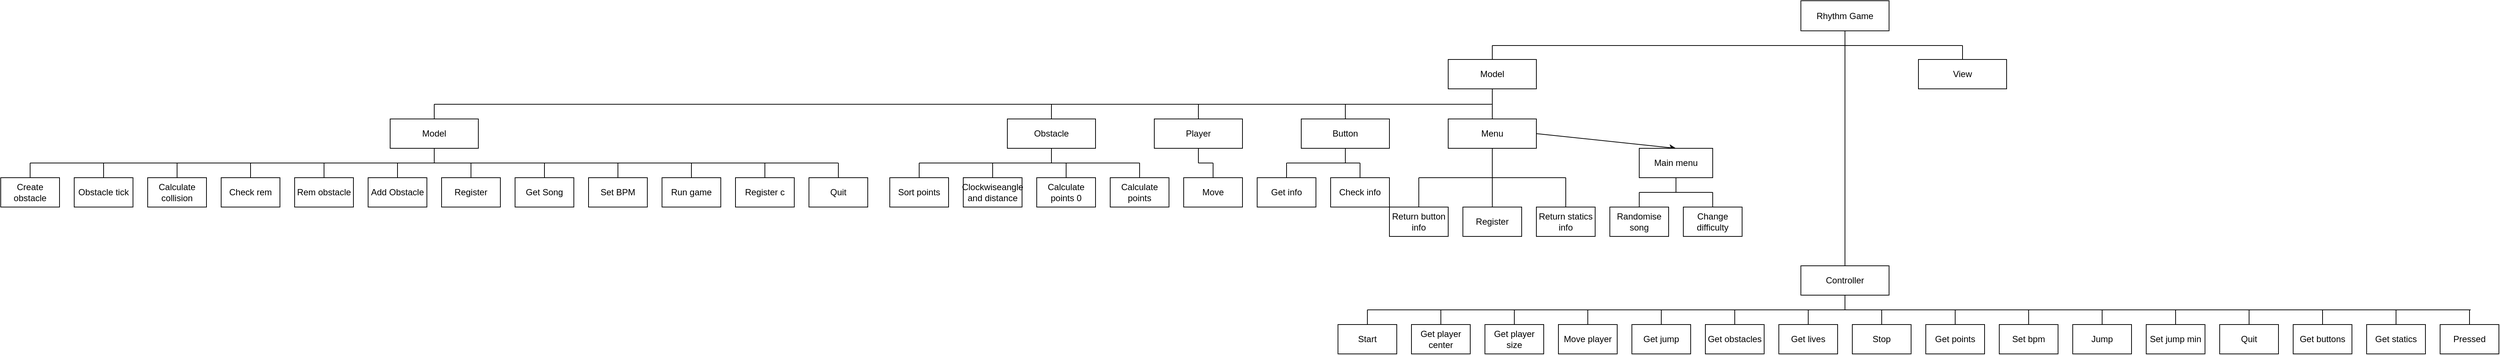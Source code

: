 <mxfile version="13.7.9" type="device"><diagram id="MHwyUdWZD-w29EDvU7O1" name="Page-1"><mxGraphModel dx="2862" dy="489" grid="1" gridSize="10" guides="1" tooltips="1" connect="1" arrows="1" fold="1" page="1" pageScale="1" pageWidth="827" pageHeight="1169" math="0" shadow="0"><root><mxCell id="0"/><mxCell id="1" parent="0"/><mxCell id="DYkufbRqhw67OizJ7oBh-1" value="Rhythm Game" style="rounded=0;whiteSpace=wrap;html=1;" parent="1" vertex="1"><mxGeometry x="320" y="39" width="120" height="41" as="geometry"/></mxCell><mxCell id="DYkufbRqhw67OizJ7oBh-2" value="Controller" style="rounded=0;whiteSpace=wrap;html=1;" parent="1" vertex="1"><mxGeometry x="320" y="400" width="120" height="40" as="geometry"/></mxCell><mxCell id="DYkufbRqhw67OizJ7oBh-4" value="View" style="rounded=0;whiteSpace=wrap;html=1;" parent="1" vertex="1"><mxGeometry x="480" y="119" width="120" height="40" as="geometry"/></mxCell><mxCell id="DYkufbRqhw67OizJ7oBh-5" style="rounded=0;orthogonalLoop=1;jettySize=auto;html=1;exitX=0.5;exitY=1;exitDx=0;exitDy=0;" parent="1" source="DYkufbRqhw67OizJ7oBh-1" target="DYkufbRqhw67OizJ7oBh-1" edge="1"><mxGeometry relative="1" as="geometry"/></mxCell><mxCell id="DYkufbRqhw67OizJ7oBh-8" value="" style="endArrow=none;html=1;entryX=0.5;entryY=1;entryDx=0;entryDy=0;" parent="1" target="DYkufbRqhw67OizJ7oBh-1" edge="1"><mxGeometry width="50" height="50" relative="1" as="geometry"><mxPoint x="380" y="100" as="sourcePoint"/><mxPoint x="430" y="150" as="targetPoint"/></mxGeometry></mxCell><mxCell id="DYkufbRqhw67OizJ7oBh-9" value="" style="endArrow=none;html=1;entryX=0.5;entryY=0;entryDx=0;entryDy=0;" parent="1" target="DYkufbRqhw67OizJ7oBh-2" edge="1"><mxGeometry width="50" height="50" relative="1" as="geometry"><mxPoint x="380" y="100" as="sourcePoint"/><mxPoint x="430" y="150" as="targetPoint"/></mxGeometry></mxCell><mxCell id="DYkufbRqhw67OizJ7oBh-11" value="" style="endArrow=none;html=1;" parent="1" edge="1"><mxGeometry width="50" height="50" relative="1" as="geometry"><mxPoint x="-100" y="100" as="sourcePoint"/><mxPoint x="540" y="100" as="targetPoint"/></mxGeometry></mxCell><mxCell id="DYkufbRqhw67OizJ7oBh-12" value="" style="endArrow=none;html=1;exitX=0.5;exitY=0;exitDx=0;exitDy=0;" parent="1" source="DYkufbRqhw67OizJ7oBh-4" edge="1"><mxGeometry width="50" height="50" relative="1" as="geometry"><mxPoint x="380" y="200" as="sourcePoint"/><mxPoint x="540" y="100" as="targetPoint"/></mxGeometry></mxCell><mxCell id="DYkufbRqhw67OizJ7oBh-13" value="" style="group" parent="1" vertex="1" connectable="0"><mxGeometry x="-160" y="100" width="120" height="59" as="geometry"/></mxCell><mxCell id="DYkufbRqhw67OizJ7oBh-3" value="Model" style="rounded=0;whiteSpace=wrap;html=1;" parent="DYkufbRqhw67OizJ7oBh-13" vertex="1"><mxGeometry y="19" width="120" height="40" as="geometry"/></mxCell><mxCell id="DYkufbRqhw67OizJ7oBh-10" value="" style="endArrow=none;html=1;exitX=0.5;exitY=0;exitDx=0;exitDy=0;" parent="DYkufbRqhw67OizJ7oBh-13" source="DYkufbRqhw67OizJ7oBh-3" edge="1"><mxGeometry width="50" height="50" relative="1" as="geometry"><mxPoint x="220" y="100" as="sourcePoint"/><mxPoint x="60" as="targetPoint"/></mxGeometry></mxCell><mxCell id="DYkufbRqhw67OizJ7oBh-21" style="rounded=0;orthogonalLoop=1;jettySize=auto;html=1;exitX=1;exitY=0.5;exitDx=0;exitDy=0;entryX=0.5;entryY=0;entryDx=0;entryDy=0;" parent="1" source="DYkufbRqhw67OizJ7oBh-14" target="DYkufbRqhw67OizJ7oBh-17" edge="1"><mxGeometry relative="1" as="geometry"/></mxCell><mxCell id="DYkufbRqhw67OizJ7oBh-14" value="Menu" style="rounded=0;whiteSpace=wrap;html=1;" parent="1" vertex="1"><mxGeometry x="-160" y="200" width="120" height="40" as="geometry"/></mxCell><mxCell id="DYkufbRqhw67OizJ7oBh-15" value="" style="endArrow=none;html=1;entryX=0.5;entryY=1;entryDx=0;entryDy=0;exitX=0.5;exitY=0;exitDx=0;exitDy=0;" parent="1" source="DYkufbRqhw67OizJ7oBh-14" target="DYkufbRqhw67OizJ7oBh-3" edge="1"><mxGeometry width="50" height="50" relative="1" as="geometry"><mxPoint x="-100" y="190" as="sourcePoint"/><mxPoint x="-100" y="270" as="targetPoint"/></mxGeometry></mxCell><mxCell id="DYkufbRqhw67OizJ7oBh-17" value="Main menu" style="rounded=0;whiteSpace=wrap;html=1;" parent="1" vertex="1"><mxGeometry x="100" y="240" width="100" height="40" as="geometry"/></mxCell><mxCell id="DYkufbRqhw67OizJ7oBh-22" value="Button" style="rounded=0;whiteSpace=wrap;html=1;" parent="1" vertex="1"><mxGeometry x="-360" y="200" width="120" height="40" as="geometry"/></mxCell><mxCell id="DYkufbRqhw67OizJ7oBh-23" value="Player" style="rounded=0;whiteSpace=wrap;html=1;" parent="1" vertex="1"><mxGeometry x="-560" y="200" width="120" height="40" as="geometry"/></mxCell><mxCell id="DYkufbRqhw67OizJ7oBh-24" value="Obstacle" style="rounded=0;whiteSpace=wrap;html=1;" parent="1" vertex="1"><mxGeometry x="-760" y="200" width="120" height="40" as="geometry"/></mxCell><mxCell id="DYkufbRqhw67OizJ7oBh-25" value="Model" style="rounded=0;whiteSpace=wrap;html=1;" parent="1" vertex="1"><mxGeometry x="-1600" y="200" width="120" height="40" as="geometry"/></mxCell><mxCell id="DYkufbRqhw67OizJ7oBh-26" value="Register" style="rounded=0;whiteSpace=wrap;html=1;" parent="1" vertex="1"><mxGeometry x="-140" y="320" width="80" height="40" as="geometry"/></mxCell><mxCell id="DYkufbRqhw67OizJ7oBh-27" value="" style="endArrow=none;html=1;entryX=0.5;entryY=1;entryDx=0;entryDy=0;exitX=0.5;exitY=0;exitDx=0;exitDy=0;" parent="1" source="DYkufbRqhw67OizJ7oBh-26" target="DYkufbRqhw67OizJ7oBh-14" edge="1"><mxGeometry width="50" height="50" relative="1" as="geometry"><mxPoint x="-120" y="350" as="sourcePoint"/><mxPoint x="-70" y="300" as="targetPoint"/></mxGeometry></mxCell><mxCell id="DYkufbRqhw67OizJ7oBh-28" value="Return button info" style="rounded=0;whiteSpace=wrap;html=1;" parent="1" vertex="1"><mxGeometry x="-240" y="320" width="80" height="40" as="geometry"/></mxCell><mxCell id="DYkufbRqhw67OizJ7oBh-29" value="" style="endArrow=none;html=1;exitX=0.5;exitY=0;exitDx=0;exitDy=0;" parent="1" source="DYkufbRqhw67OizJ7oBh-28" edge="1"><mxGeometry width="50" height="50" relative="1" as="geometry"><mxPoint x="-150" y="350" as="sourcePoint"/><mxPoint x="-200" y="280" as="targetPoint"/></mxGeometry></mxCell><mxCell id="DYkufbRqhw67OizJ7oBh-30" value="" style="endArrow=none;html=1;" parent="1" edge="1"><mxGeometry width="50" height="50" relative="1" as="geometry"><mxPoint x="-200" y="280" as="sourcePoint"/><mxPoint x="-100" y="280" as="targetPoint"/></mxGeometry></mxCell><mxCell id="DYkufbRqhw67OizJ7oBh-36" value="Return statics info" style="rounded=0;whiteSpace=wrap;html=1;" parent="1" vertex="1"><mxGeometry x="-40" y="320" width="80" height="40" as="geometry"/></mxCell><mxCell id="DYkufbRqhw67OizJ7oBh-37" value="" style="endArrow=none;html=1;" parent="1" edge="1"><mxGeometry width="50" height="50" relative="1" as="geometry"><mxPoint x="-100" y="280" as="sourcePoint"/><mxPoint y="280" as="targetPoint"/></mxGeometry></mxCell><mxCell id="DYkufbRqhw67OizJ7oBh-38" value="" style="endArrow=none;html=1;exitX=0.5;exitY=0;exitDx=0;exitDy=0;" parent="1" source="DYkufbRqhw67OizJ7oBh-36" edge="1"><mxGeometry width="50" height="50" relative="1" as="geometry"><mxPoint x="-120" y="300" as="sourcePoint"/><mxPoint y="280" as="targetPoint"/></mxGeometry></mxCell><mxCell id="DYkufbRqhw67OizJ7oBh-39" value="Randomise song" style="rounded=0;whiteSpace=wrap;html=1;" parent="1" vertex="1"><mxGeometry x="60" y="320" width="80" height="40" as="geometry"/></mxCell><mxCell id="DYkufbRqhw67OizJ7oBh-40" value="Change difficulty" style="rounded=0;whiteSpace=wrap;html=1;" parent="1" vertex="1"><mxGeometry x="160" y="320" width="80" height="40" as="geometry"/></mxCell><mxCell id="DYkufbRqhw67OizJ7oBh-42" value="" style="endArrow=none;html=1;entryX=0.5;entryY=0;entryDx=0;entryDy=0;" parent="1" target="DYkufbRqhw67OizJ7oBh-39" edge="1"><mxGeometry width="50" height="50" relative="1" as="geometry"><mxPoint x="100" y="300" as="sourcePoint"/><mxPoint x="110" y="190" as="targetPoint"/></mxGeometry></mxCell><mxCell id="DYkufbRqhw67OizJ7oBh-43" value="" style="endArrow=none;html=1;exitX=0.5;exitY=0;exitDx=0;exitDy=0;" parent="1" source="DYkufbRqhw67OizJ7oBh-40" edge="1"><mxGeometry width="50" height="50" relative="1" as="geometry"><mxPoint x="60" y="240" as="sourcePoint"/><mxPoint x="200" y="300" as="targetPoint"/></mxGeometry></mxCell><mxCell id="DYkufbRqhw67OizJ7oBh-44" value="" style="endArrow=none;html=1;" parent="1" edge="1"><mxGeometry width="50" height="50" relative="1" as="geometry"><mxPoint x="100" y="300" as="sourcePoint"/><mxPoint x="200" y="300" as="targetPoint"/></mxGeometry></mxCell><mxCell id="DYkufbRqhw67OizJ7oBh-45" value="" style="endArrow=none;html=1;entryX=0.5;entryY=1;entryDx=0;entryDy=0;" parent="1" target="DYkufbRqhw67OizJ7oBh-17" edge="1"><mxGeometry width="50" height="50" relative="1" as="geometry"><mxPoint x="150" y="300" as="sourcePoint"/><mxPoint x="110" y="190" as="targetPoint"/></mxGeometry></mxCell><mxCell id="DYkufbRqhw67OizJ7oBh-46" value="" style="endArrow=none;html=1;" parent="1" edge="1"><mxGeometry width="50" height="50" relative="1" as="geometry"><mxPoint x="-1540" y="180" as="sourcePoint"/><mxPoint x="-100" y="180" as="targetPoint"/></mxGeometry></mxCell><mxCell id="DYkufbRqhw67OizJ7oBh-48" value="" style="endArrow=none;html=1;exitX=0.5;exitY=0;exitDx=0;exitDy=0;" parent="1" source="DYkufbRqhw67OizJ7oBh-22" edge="1"><mxGeometry width="50" height="50" relative="1" as="geometry"><mxPoint x="-350" y="210" as="sourcePoint"/><mxPoint x="-300" y="180" as="targetPoint"/></mxGeometry></mxCell><mxCell id="DYkufbRqhw67OizJ7oBh-49" value="Check info" style="rounded=0;whiteSpace=wrap;html=1;" parent="1" vertex="1"><mxGeometry x="-320" y="280" width="80" height="40" as="geometry"/></mxCell><mxCell id="DYkufbRqhw67OizJ7oBh-51" value="Get info" style="rounded=0;whiteSpace=wrap;html=1;" parent="1" vertex="1"><mxGeometry x="-420" y="280" width="80" height="40" as="geometry"/></mxCell><mxCell id="DYkufbRqhw67OizJ7oBh-52" value="" style="endArrow=none;html=1;exitX=0.5;exitY=1;exitDx=0;exitDy=0;" parent="1" source="DYkufbRqhw67OizJ7oBh-22" edge="1"><mxGeometry width="50" height="50" relative="1" as="geometry"><mxPoint x="-330" y="220" as="sourcePoint"/><mxPoint x="-300" y="260" as="targetPoint"/></mxGeometry></mxCell><mxCell id="DYkufbRqhw67OizJ7oBh-53" value="" style="endArrow=none;html=1;" parent="1" edge="1"><mxGeometry width="50" height="50" relative="1" as="geometry"><mxPoint x="-380" y="260" as="sourcePoint"/><mxPoint x="-280" y="260" as="targetPoint"/></mxGeometry></mxCell><mxCell id="DYkufbRqhw67OizJ7oBh-54" value="" style="endArrow=none;html=1;entryX=0.5;entryY=0;entryDx=0;entryDy=0;" parent="1" target="DYkufbRqhw67OizJ7oBh-51" edge="1"><mxGeometry width="50" height="50" relative="1" as="geometry"><mxPoint x="-380" y="260" as="sourcePoint"/><mxPoint x="-280" y="170" as="targetPoint"/></mxGeometry></mxCell><mxCell id="DYkufbRqhw67OizJ7oBh-55" value="" style="endArrow=none;html=1;entryX=0.5;entryY=0;entryDx=0;entryDy=0;" parent="1" target="DYkufbRqhw67OizJ7oBh-49" edge="1"><mxGeometry width="50" height="50" relative="1" as="geometry"><mxPoint x="-280" y="260" as="sourcePoint"/><mxPoint x="-280" y="170" as="targetPoint"/></mxGeometry></mxCell><mxCell id="DYkufbRqhw67OizJ7oBh-56" value="Move" style="rounded=0;whiteSpace=wrap;html=1;" parent="1" vertex="1"><mxGeometry x="-520" y="280" width="80" height="40" as="geometry"/></mxCell><mxCell id="DYkufbRqhw67OizJ7oBh-57" value="" style="endArrow=none;html=1;exitX=0.5;exitY=1;exitDx=0;exitDy=0;" parent="1" source="DYkufbRqhw67OizJ7oBh-23" edge="1"><mxGeometry width="50" height="50" relative="1" as="geometry"><mxPoint x="-480" y="220" as="sourcePoint"/><mxPoint x="-500" y="260" as="targetPoint"/></mxGeometry></mxCell><mxCell id="DYkufbRqhw67OizJ7oBh-58" value="" style="endArrow=none;html=1;exitX=0.5;exitY=0;exitDx=0;exitDy=0;" parent="1" source="DYkufbRqhw67OizJ7oBh-56" edge="1"><mxGeometry width="50" height="50" relative="1" as="geometry"><mxPoint x="-480" y="220" as="sourcePoint"/><mxPoint x="-480" y="260" as="targetPoint"/></mxGeometry></mxCell><mxCell id="DYkufbRqhw67OizJ7oBh-59" value="" style="endArrow=none;html=1;" parent="1" edge="1"><mxGeometry width="50" height="50" relative="1" as="geometry"><mxPoint x="-500" y="260" as="sourcePoint"/><mxPoint x="-480" y="260" as="targetPoint"/></mxGeometry></mxCell><mxCell id="DYkufbRqhw67OizJ7oBh-60" value="" style="endArrow=none;html=1;exitX=0.5;exitY=0;exitDx=0;exitDy=0;" parent="1" source="DYkufbRqhw67OizJ7oBh-23" edge="1"><mxGeometry width="50" height="50" relative="1" as="geometry"><mxPoint x="-480" y="220" as="sourcePoint"/><mxPoint x="-500" y="180" as="targetPoint"/></mxGeometry></mxCell><mxCell id="DYkufbRqhw67OizJ7oBh-61" value="" style="endArrow=none;html=1;exitX=0.5;exitY=0;exitDx=0;exitDy=0;" parent="1" source="DYkufbRqhw67OizJ7oBh-24" edge="1"><mxGeometry width="50" height="50" relative="1" as="geometry"><mxPoint x="-680" y="230" as="sourcePoint"/><mxPoint x="-700" y="180" as="targetPoint"/></mxGeometry></mxCell><mxCell id="DYkufbRqhw67OizJ7oBh-62" value="Calculate points" style="rounded=0;whiteSpace=wrap;html=1;" parent="1" vertex="1"><mxGeometry x="-620" y="280" width="80" height="40" as="geometry"/></mxCell><mxCell id="DYkufbRqhw67OizJ7oBh-63" value="Calculate points 0" style="rounded=0;whiteSpace=wrap;html=1;" parent="1" vertex="1"><mxGeometry x="-720" y="280" width="80" height="40" as="geometry"/></mxCell><mxCell id="DYkufbRqhw67OizJ7oBh-64" value="Clockwiseangle and distance" style="rounded=0;whiteSpace=wrap;html=1;" parent="1" vertex="1"><mxGeometry x="-820" y="280" width="80" height="40" as="geometry"/></mxCell><mxCell id="DYkufbRqhw67OizJ7oBh-65" value="Sort points" style="rounded=0;whiteSpace=wrap;html=1;" parent="1" vertex="1"><mxGeometry x="-920" y="280" width="80" height="40" as="geometry"/></mxCell><mxCell id="DYkufbRqhw67OizJ7oBh-66" value="" style="endArrow=none;html=1;exitX=0.5;exitY=0;exitDx=0;exitDy=0;" parent="1" source="DYkufbRqhw67OizJ7oBh-65" edge="1"><mxGeometry width="50" height="50" relative="1" as="geometry"><mxPoint x="-730" y="240" as="sourcePoint"/><mxPoint x="-880" y="260" as="targetPoint"/></mxGeometry></mxCell><mxCell id="DYkufbRqhw67OizJ7oBh-67" value="" style="endArrow=none;html=1;exitX=0.5;exitY=0;exitDx=0;exitDy=0;" parent="1" source="DYkufbRqhw67OizJ7oBh-62" edge="1"><mxGeometry width="50" height="50" relative="1" as="geometry"><mxPoint x="-730" y="240" as="sourcePoint"/><mxPoint x="-580" y="260" as="targetPoint"/></mxGeometry></mxCell><mxCell id="DYkufbRqhw67OizJ7oBh-68" value="" style="endArrow=none;html=1;" parent="1" edge="1"><mxGeometry width="50" height="50" relative="1" as="geometry"><mxPoint x="-880" y="260" as="sourcePoint"/><mxPoint x="-580" y="260" as="targetPoint"/></mxGeometry></mxCell><mxCell id="DYkufbRqhw67OizJ7oBh-69" value="" style="endArrow=none;html=1;exitX=0.5;exitY=1;exitDx=0;exitDy=0;" parent="1" source="DYkufbRqhw67OizJ7oBh-24" edge="1"><mxGeometry width="50" height="50" relative="1" as="geometry"><mxPoint x="-740" y="250" as="sourcePoint"/><mxPoint x="-700" y="260" as="targetPoint"/></mxGeometry></mxCell><mxCell id="DYkufbRqhw67OizJ7oBh-70" value="" style="endArrow=none;html=1;exitX=0.5;exitY=0;exitDx=0;exitDy=0;" parent="1" source="DYkufbRqhw67OizJ7oBh-64" edge="1"><mxGeometry width="50" height="50" relative="1" as="geometry"><mxPoint x="-740" y="250" as="sourcePoint"/><mxPoint x="-780" y="260" as="targetPoint"/></mxGeometry></mxCell><mxCell id="DYkufbRqhw67OizJ7oBh-71" value="" style="endArrow=none;html=1;exitX=0.5;exitY=0;exitDx=0;exitDy=0;" parent="1" source="DYkufbRqhw67OizJ7oBh-63" edge="1"><mxGeometry width="50" height="50" relative="1" as="geometry"><mxPoint x="-740" y="250" as="sourcePoint"/><mxPoint x="-680" y="260" as="targetPoint"/></mxGeometry></mxCell><mxCell id="DYkufbRqhw67OizJ7oBh-72" value="" style="endArrow=none;html=1;entryX=0.5;entryY=0;entryDx=0;entryDy=0;" parent="1" target="DYkufbRqhw67OizJ7oBh-25" edge="1"><mxGeometry width="50" height="50" relative="1" as="geometry"><mxPoint x="-1540" y="180" as="sourcePoint"/><mxPoint x="-920" y="130" as="targetPoint"/></mxGeometry></mxCell><mxCell id="DYkufbRqhw67OizJ7oBh-74" value="Register" style="rounded=0;whiteSpace=wrap;html=1;" parent="1" vertex="1"><mxGeometry x="-1530" y="280" width="80" height="40" as="geometry"/></mxCell><mxCell id="DYkufbRqhw67OizJ7oBh-75" value="Run game" style="rounded=0;whiteSpace=wrap;html=1;" parent="1" vertex="1"><mxGeometry x="-1230" y="280" width="80" height="40" as="geometry"/></mxCell><mxCell id="DYkufbRqhw67OizJ7oBh-76" value="Register c" style="rounded=0;whiteSpace=wrap;html=1;" parent="1" vertex="1"><mxGeometry x="-1130" y="280" width="80" height="40" as="geometry"/></mxCell><mxCell id="DYkufbRqhw67OizJ7oBh-77" value="Get Song" style="rounded=0;whiteSpace=wrap;html=1;" parent="1" vertex="1"><mxGeometry x="-1430" y="280" width="80" height="40" as="geometry"/></mxCell><mxCell id="DYkufbRqhw67OizJ7oBh-78" value="Quit" style="rounded=0;whiteSpace=wrap;html=1;" parent="1" vertex="1"><mxGeometry x="-1030" y="280" width="80" height="40" as="geometry"/></mxCell><mxCell id="DYkufbRqhw67OizJ7oBh-80" value="Set BPM" style="rounded=0;whiteSpace=wrap;html=1;" parent="1" vertex="1"><mxGeometry x="-1330" y="280" width="80" height="40" as="geometry"/></mxCell><mxCell id="DYkufbRqhw67OizJ7oBh-81" value="Add Obstacle" style="rounded=0;whiteSpace=wrap;html=1;" parent="1" vertex="1"><mxGeometry x="-1630" y="280" width="80" height="40" as="geometry"/></mxCell><mxCell id="DYkufbRqhw67OizJ7oBh-82" value="Rem obstacle" style="rounded=0;whiteSpace=wrap;html=1;" parent="1" vertex="1"><mxGeometry x="-1730" y="280" width="80" height="40" as="geometry"/></mxCell><mxCell id="DYkufbRqhw67OizJ7oBh-83" value="Check rem" style="rounded=0;whiteSpace=wrap;html=1;" parent="1" vertex="1"><mxGeometry x="-1830" y="280" width="80" height="40" as="geometry"/></mxCell><mxCell id="DYkufbRqhw67OizJ7oBh-84" value="Calculate collision" style="rounded=0;whiteSpace=wrap;html=1;" parent="1" vertex="1"><mxGeometry x="-1930" y="280" width="80" height="40" as="geometry"/></mxCell><mxCell id="DYkufbRqhw67OizJ7oBh-85" value="Obstacle tick" style="rounded=0;whiteSpace=wrap;html=1;" parent="1" vertex="1"><mxGeometry x="-2030" y="280" width="80" height="40" as="geometry"/></mxCell><mxCell id="DYkufbRqhw67OizJ7oBh-86" value="Create obstacle" style="rounded=0;whiteSpace=wrap;html=1;" parent="1" vertex="1"><mxGeometry x="-2130" y="280" width="80" height="40" as="geometry"/></mxCell><mxCell id="DYkufbRqhw67OizJ7oBh-87" value="" style="endArrow=none;html=1;exitX=0.5;exitY=0;exitDx=0;exitDy=0;" parent="1" source="DYkufbRqhw67OizJ7oBh-86" edge="1"><mxGeometry width="50" height="50" relative="1" as="geometry"><mxPoint x="-1980" y="210" as="sourcePoint"/><mxPoint x="-2090" y="260" as="targetPoint"/></mxGeometry></mxCell><mxCell id="DYkufbRqhw67OizJ7oBh-88" value="" style="endArrow=none;html=1;" parent="1" edge="1"><mxGeometry width="50" height="50" relative="1" as="geometry"><mxPoint x="-2090" y="260" as="sourcePoint"/><mxPoint x="-990" y="260" as="targetPoint"/></mxGeometry></mxCell><mxCell id="DYkufbRqhw67OizJ7oBh-90" value="" style="endArrow=none;html=1;exitX=0.5;exitY=0;exitDx=0;exitDy=0;" parent="1" source="DYkufbRqhw67OizJ7oBh-78" edge="1"><mxGeometry width="50" height="50" relative="1" as="geometry"><mxPoint x="-940" y="250" as="sourcePoint"/><mxPoint x="-990" y="260" as="targetPoint"/></mxGeometry></mxCell><mxCell id="DYkufbRqhw67OizJ7oBh-91" value="" style="endArrow=none;html=1;exitX=0.5;exitY=0;exitDx=0;exitDy=0;" parent="1" source="DYkufbRqhw67OizJ7oBh-85" edge="1"><mxGeometry width="50" height="50" relative="1" as="geometry"><mxPoint x="-2080" y="290" as="sourcePoint"/><mxPoint x="-1990" y="260" as="targetPoint"/></mxGeometry></mxCell><mxCell id="DYkufbRqhw67OizJ7oBh-100" value="" style="endArrow=none;html=1;exitX=0.5;exitY=0;exitDx=0;exitDy=0;entryX=0.5;entryY=0;entryDx=0;entryDy=0;" parent="1" target="DYkufbRqhw67OizJ7oBh-83" edge="1"><mxGeometry width="50" height="50" relative="1" as="geometry"><mxPoint x="-1790" y="260" as="sourcePoint"/><mxPoint x="-1790" y="240" as="targetPoint"/></mxGeometry></mxCell><mxCell id="DYkufbRqhw67OizJ7oBh-101" value="" style="endArrow=none;html=1;exitX=0.5;exitY=0;exitDx=0;exitDy=0;entryX=0.5;entryY=0;entryDx=0;entryDy=0;" parent="1" target="DYkufbRqhw67OizJ7oBh-84" edge="1"><mxGeometry width="50" height="50" relative="1" as="geometry"><mxPoint x="-1890" y="260" as="sourcePoint"/><mxPoint x="-1890" y="240" as="targetPoint"/></mxGeometry></mxCell><mxCell id="DYkufbRqhw67OizJ7oBh-106" value="" style="endArrow=none;html=1;entryX=0.5;entryY=1;entryDx=0;entryDy=0;" parent="1" target="DYkufbRqhw67OizJ7oBh-25" edge="1"><mxGeometry width="50" height="50" relative="1" as="geometry"><mxPoint x="-1540" y="260" as="sourcePoint"/><mxPoint x="-1590" y="240" as="targetPoint"/></mxGeometry></mxCell><mxCell id="DYkufbRqhw67OizJ7oBh-107" value="" style="endArrow=none;html=1;exitX=0.5;exitY=0;exitDx=0;exitDy=0;entryX=0.5;entryY=0;entryDx=0;entryDy=0;" parent="1" target="DYkufbRqhw67OizJ7oBh-82" edge="1"><mxGeometry width="50" height="50" relative="1" as="geometry"><mxPoint x="-1690" y="260" as="sourcePoint"/><mxPoint x="-1690" y="240" as="targetPoint"/></mxGeometry></mxCell><mxCell id="DYkufbRqhw67OizJ7oBh-125" value="" style="endArrow=none;html=1;exitX=0.5;exitY=0;exitDx=0;exitDy=0;" parent="1" source="DYkufbRqhw67OizJ7oBh-81" edge="1"><mxGeometry width="50" height="50" relative="1" as="geometry"><mxPoint x="-1590" y="270" as="sourcePoint"/><mxPoint x="-1590" y="260" as="targetPoint"/></mxGeometry></mxCell><mxCell id="DYkufbRqhw67OizJ7oBh-126" value="" style="endArrow=none;html=1;exitX=0.5;exitY=0;exitDx=0;exitDy=0;" parent="1" source="DYkufbRqhw67OizJ7oBh-74" edge="1"><mxGeometry width="50" height="50" relative="1" as="geometry"><mxPoint x="-1490" y="270" as="sourcePoint"/><mxPoint x="-1490" y="260" as="targetPoint"/></mxGeometry></mxCell><mxCell id="DYkufbRqhw67OizJ7oBh-127" value="" style="endArrow=none;html=1;entryX=0.5;entryY=0;entryDx=0;entryDy=0;" parent="1" target="DYkufbRqhw67OizJ7oBh-77" edge="1"><mxGeometry width="50" height="50" relative="1" as="geometry"><mxPoint x="-1390" y="260" as="sourcePoint"/><mxPoint x="-1390" y="270" as="targetPoint"/></mxGeometry></mxCell><mxCell id="DYkufbRqhw67OizJ7oBh-128" value="" style="endArrow=none;html=1;entryX=0.5;entryY=0;entryDx=0;entryDy=0;" parent="1" target="DYkufbRqhw67OizJ7oBh-80" edge="1"><mxGeometry width="50" height="50" relative="1" as="geometry"><mxPoint x="-1290" y="260" as="sourcePoint"/><mxPoint x="-1290" y="270" as="targetPoint"/></mxGeometry></mxCell><mxCell id="DYkufbRqhw67OizJ7oBh-129" value="" style="endArrow=none;html=1;entryX=0.5;entryY=0;entryDx=0;entryDy=0;" parent="1" target="DYkufbRqhw67OizJ7oBh-75" edge="1"><mxGeometry width="50" height="50" relative="1" as="geometry"><mxPoint x="-1190" y="260" as="sourcePoint"/><mxPoint x="-1190" y="270" as="targetPoint"/></mxGeometry></mxCell><mxCell id="DYkufbRqhw67OizJ7oBh-130" value="" style="endArrow=none;html=1;exitX=0.5;exitY=0;exitDx=0;exitDy=0;" parent="1" source="DYkufbRqhw67OizJ7oBh-76" edge="1"><mxGeometry width="50" height="50" relative="1" as="geometry"><mxPoint x="-1140" y="300" as="sourcePoint"/><mxPoint x="-1090" y="260" as="targetPoint"/></mxGeometry></mxCell><mxCell id="DYkufbRqhw67OizJ7oBh-131" value="Get lives" style="rounded=0;whiteSpace=wrap;html=1;" parent="1" vertex="1"><mxGeometry x="290" y="480" width="80" height="40" as="geometry"/></mxCell><mxCell id="DYkufbRqhw67OizJ7oBh-133" value="Stop" style="rounded=0;whiteSpace=wrap;html=1;" parent="1" vertex="1"><mxGeometry x="390" y="480" width="80" height="40" as="geometry"/></mxCell><mxCell id="DYkufbRqhw67OizJ7oBh-134" value="Get jump" style="rounded=0;whiteSpace=wrap;html=1;" parent="1" vertex="1"><mxGeometry x="90" y="480" width="80" height="40" as="geometry"/></mxCell><mxCell id="DYkufbRqhw67OizJ7oBh-135" value="Get obstacles" style="rounded=0;whiteSpace=wrap;html=1;" parent="1" vertex="1"><mxGeometry x="190" y="480" width="80" height="40" as="geometry"/></mxCell><mxCell id="DYkufbRqhw67OizJ7oBh-136" value="Jump" style="rounded=0;whiteSpace=wrap;html=1;" parent="1" vertex="1"><mxGeometry x="690" y="480" width="80" height="40" as="geometry"/></mxCell><mxCell id="DYkufbRqhw67OizJ7oBh-137" value="Set jump min" style="rounded=0;whiteSpace=wrap;html=1;" parent="1" vertex="1"><mxGeometry x="790" y="480" width="80" height="40" as="geometry"/></mxCell><mxCell id="DYkufbRqhw67OizJ7oBh-138" value="Get points" style="rounded=0;whiteSpace=wrap;html=1;" parent="1" vertex="1"><mxGeometry x="490" y="480" width="80" height="40" as="geometry"/></mxCell><mxCell id="DYkufbRqhw67OizJ7oBh-139" value="Set bpm" style="rounded=0;whiteSpace=wrap;html=1;" parent="1" vertex="1"><mxGeometry x="590" y="480" width="80" height="40" as="geometry"/></mxCell><mxCell id="DYkufbRqhw67OizJ7oBh-140" value="Get statics" style="rounded=0;whiteSpace=wrap;html=1;" parent="1" vertex="1"><mxGeometry x="1090" y="480" width="80" height="40" as="geometry"/></mxCell><mxCell id="DYkufbRqhw67OizJ7oBh-141" value="Pressed" style="rounded=0;whiteSpace=wrap;html=1;" parent="1" vertex="1"><mxGeometry x="1190" y="480" width="80" height="40" as="geometry"/></mxCell><mxCell id="DYkufbRqhw67OizJ7oBh-142" value="Quit" style="rounded=0;whiteSpace=wrap;html=1;" parent="1" vertex="1"><mxGeometry x="890" y="480" width="80" height="40" as="geometry"/></mxCell><mxCell id="DYkufbRqhw67OizJ7oBh-143" value="Get buttons" style="rounded=0;whiteSpace=wrap;html=1;" parent="1" vertex="1"><mxGeometry x="990" y="480" width="80" height="40" as="geometry"/></mxCell><mxCell id="DYkufbRqhw67OizJ7oBh-144" value="Get player size" style="rounded=0;whiteSpace=wrap;html=1;" parent="1" vertex="1"><mxGeometry x="-110" y="480" width="80" height="40" as="geometry"/></mxCell><mxCell id="DYkufbRqhw67OizJ7oBh-145" value="Move player" style="rounded=0;whiteSpace=wrap;html=1;" parent="1" vertex="1"><mxGeometry x="-10" y="480" width="80" height="40" as="geometry"/></mxCell><mxCell id="DYkufbRqhw67OizJ7oBh-146" value="Start" style="rounded=0;whiteSpace=wrap;html=1;" parent="1" vertex="1"><mxGeometry x="-310" y="480" width="80" height="40" as="geometry"/></mxCell><mxCell id="DYkufbRqhw67OizJ7oBh-147" value="Get player center" style="rounded=0;whiteSpace=wrap;html=1;" parent="1" vertex="1"><mxGeometry x="-210" y="480" width="80" height="40" as="geometry"/></mxCell><mxCell id="SfuTnJ32lcZ6CgShOZl1-1" value="" style="endArrow=none;html=1;" edge="1" parent="1"><mxGeometry width="50" height="50" relative="1" as="geometry"><mxPoint x="-270" y="460" as="sourcePoint"/><mxPoint x="1231.569" y="460" as="targetPoint"/></mxGeometry></mxCell><mxCell id="SfuTnJ32lcZ6CgShOZl1-2" value="" style="endArrow=none;html=1;exitX=0.5;exitY=1;exitDx=0;exitDy=0;" edge="1" parent="1" source="DYkufbRqhw67OizJ7oBh-2"><mxGeometry width="50" height="50" relative="1" as="geometry"><mxPoint x="190" y="400" as="sourcePoint"/><mxPoint x="380" y="460" as="targetPoint"/></mxGeometry></mxCell><mxCell id="SfuTnJ32lcZ6CgShOZl1-3" value="" style="endArrow=none;html=1;exitX=0.5;exitY=0;exitDx=0;exitDy=0;" edge="1" parent="1" source="DYkufbRqhw67OizJ7oBh-146"><mxGeometry width="50" height="50" relative="1" as="geometry"><mxPoint x="-290" y="550" as="sourcePoint"/><mxPoint x="-270" y="460" as="targetPoint"/></mxGeometry></mxCell><mxCell id="SfuTnJ32lcZ6CgShOZl1-4" value="" style="endArrow=none;html=1;exitX=0.5;exitY=0;exitDx=0;exitDy=0;" edge="1" parent="1" source="DYkufbRqhw67OizJ7oBh-147"><mxGeometry width="50" height="50" relative="1" as="geometry"><mxPoint x="-290" y="550" as="sourcePoint"/><mxPoint x="-170" y="460" as="targetPoint"/></mxGeometry></mxCell><mxCell id="SfuTnJ32lcZ6CgShOZl1-5" value="" style="endArrow=none;html=1;exitX=0.5;exitY=0;exitDx=0;exitDy=0;" edge="1" parent="1" source="DYkufbRqhw67OizJ7oBh-144"><mxGeometry width="50" height="50" relative="1" as="geometry"><mxPoint x="-70" y="480.0" as="sourcePoint"/><mxPoint x="-70" y="460.0" as="targetPoint"/></mxGeometry></mxCell><mxCell id="SfuTnJ32lcZ6CgShOZl1-6" value="" style="endArrow=none;html=1;exitX=0.5;exitY=0;exitDx=0;exitDy=0;" edge="1" parent="1" source="DYkufbRqhw67OizJ7oBh-145"><mxGeometry width="50" height="50" relative="1" as="geometry"><mxPoint x="30" y="480" as="sourcePoint"/><mxPoint x="30" y="460.0" as="targetPoint"/></mxGeometry></mxCell><mxCell id="SfuTnJ32lcZ6CgShOZl1-11" value="" style="endArrow=none;html=1;exitX=0.5;exitY=0;exitDx=0;exitDy=0;" edge="1" parent="1"><mxGeometry width="50" height="50" relative="1" as="geometry"><mxPoint x="130" y="480" as="sourcePoint"/><mxPoint x="130" y="460" as="targetPoint"/></mxGeometry></mxCell><mxCell id="SfuTnJ32lcZ6CgShOZl1-12" value="" style="endArrow=none;html=1;exitX=0.5;exitY=0;exitDx=0;exitDy=0;" edge="1" parent="1"><mxGeometry width="50" height="50" relative="1" as="geometry"><mxPoint x="230" y="480" as="sourcePoint"/><mxPoint x="230" y="460" as="targetPoint"/></mxGeometry></mxCell><mxCell id="SfuTnJ32lcZ6CgShOZl1-13" value="" style="endArrow=none;html=1;exitX=0.5;exitY=0;exitDx=0;exitDy=0;" edge="1" parent="1"><mxGeometry width="50" height="50" relative="1" as="geometry"><mxPoint x="330" y="480" as="sourcePoint"/><mxPoint x="330" y="460" as="targetPoint"/></mxGeometry></mxCell><mxCell id="SfuTnJ32lcZ6CgShOZl1-14" value="" style="endArrow=none;html=1;exitX=0.5;exitY=0;exitDx=0;exitDy=0;" edge="1" parent="1"><mxGeometry width="50" height="50" relative="1" as="geometry"><mxPoint x="430" y="480" as="sourcePoint"/><mxPoint x="430" y="460" as="targetPoint"/></mxGeometry></mxCell><mxCell id="SfuTnJ32lcZ6CgShOZl1-15" value="" style="endArrow=none;html=1;exitX=0.5;exitY=0;exitDx=0;exitDy=0;" edge="1" parent="1"><mxGeometry width="50" height="50" relative="1" as="geometry"><mxPoint x="530" y="480" as="sourcePoint"/><mxPoint x="530" y="460" as="targetPoint"/></mxGeometry></mxCell><mxCell id="SfuTnJ32lcZ6CgShOZl1-16" value="" style="endArrow=none;html=1;exitX=0.5;exitY=0;exitDx=0;exitDy=0;" edge="1" parent="1"><mxGeometry width="50" height="50" relative="1" as="geometry"><mxPoint x="630" y="480" as="sourcePoint"/><mxPoint x="630" y="460" as="targetPoint"/></mxGeometry></mxCell><mxCell id="SfuTnJ32lcZ6CgShOZl1-17" value="" style="endArrow=none;html=1;exitX=0.5;exitY=0;exitDx=0;exitDy=0;" edge="1" parent="1"><mxGeometry width="50" height="50" relative="1" as="geometry"><mxPoint x="730" y="480" as="sourcePoint"/><mxPoint x="730" y="460" as="targetPoint"/></mxGeometry></mxCell><mxCell id="SfuTnJ32lcZ6CgShOZl1-18" value="" style="endArrow=none;html=1;exitX=0.5;exitY=0;exitDx=0;exitDy=0;" edge="1" parent="1"><mxGeometry width="50" height="50" relative="1" as="geometry"><mxPoint x="830" y="480" as="sourcePoint"/><mxPoint x="830" y="460" as="targetPoint"/></mxGeometry></mxCell><mxCell id="SfuTnJ32lcZ6CgShOZl1-19" value="" style="endArrow=none;html=1;exitX=0.5;exitY=0;exitDx=0;exitDy=0;" edge="1" parent="1"><mxGeometry width="50" height="50" relative="1" as="geometry"><mxPoint x="930" y="480" as="sourcePoint"/><mxPoint x="930" y="460" as="targetPoint"/></mxGeometry></mxCell><mxCell id="SfuTnJ32lcZ6CgShOZl1-20" value="" style="endArrow=none;html=1;exitX=0.5;exitY=0;exitDx=0;exitDy=0;" edge="1" parent="1"><mxGeometry width="50" height="50" relative="1" as="geometry"><mxPoint x="1030" y="480" as="sourcePoint"/><mxPoint x="1030" y="460" as="targetPoint"/></mxGeometry></mxCell><mxCell id="SfuTnJ32lcZ6CgShOZl1-21" value="" style="endArrow=none;html=1;exitX=0.5;exitY=0;exitDx=0;exitDy=0;" edge="1" parent="1"><mxGeometry width="50" height="50" relative="1" as="geometry"><mxPoint x="1130" y="480" as="sourcePoint"/><mxPoint x="1130" y="460" as="targetPoint"/></mxGeometry></mxCell><mxCell id="SfuTnJ32lcZ6CgShOZl1-22" value="" style="endArrow=none;html=1;exitX=0.5;exitY=0;exitDx=0;exitDy=0;" edge="1" parent="1"><mxGeometry width="50" height="50" relative="1" as="geometry"><mxPoint x="1230" y="480" as="sourcePoint"/><mxPoint x="1230" y="460" as="targetPoint"/></mxGeometry></mxCell></root></mxGraphModel></diagram></mxfile>